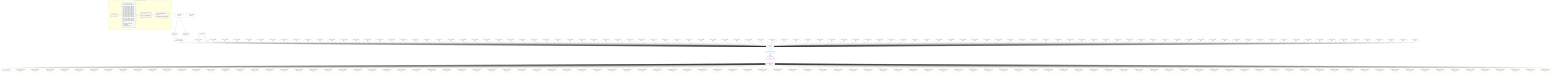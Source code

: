 %%{init: {'themeVariables': { 'fontSize': '12px'}}}%%
graph TD
    classDef path fill:#eee,stroke:#000,color:#000
    classDef plan fill:#fff,stroke-width:1px,color:#000
    classDef itemplan fill:#fff,stroke-width:2px,color:#000
    classDef unbatchedplan fill:#dff,stroke-width:1px,color:#000
    classDef sideeffectplan fill:#fcc,stroke-width:2px,color:#000
    classDef bucket fill:#f6f6f6,color:#000,stroke-width:2px,text-align:left


    %% plan dependencies
    Object13{{"Object[13∈0] ➊<br />ᐸ{pgSettings,withPgClient}ᐳ"}}:::plan
    Access11{{"Access[11∈0] ➊<br />ᐸ2.pgSettingsᐳ"}}:::plan
    Access12{{"Access[12∈0] ➊<br />ᐸ2.withPgClientᐳ"}}:::plan
    Access11 & Access12 --> Object13
    __Value2["__Value[2∈0] ➊<br />ᐸcontextᐳ"]:::plan
    __Value2 --> Access11
    __Value2 --> Access12
    Connection14{{"Connection[14∈0] ➊<br />ᐸ10ᐳ"}}:::plan
    Constant329{{"Constant[329∈0] ➊<br />ᐸ1ᐳ"}}:::plan
    Constant329 --> Connection14
    __Value4["__Value[4∈0] ➊<br />ᐸrootValueᐳ"]:::plan
    Constant330{{"Constant[330∈0] ➊<br />ᐸ2ᐳ"}}:::plan
    Constant331{{"Constant[331∈0] ➊<br />ᐸ3ᐳ"}}:::plan
    Constant332{{"Constant[332∈0] ➊<br />ᐸ4ᐳ"}}:::plan
    Constant333{{"Constant[333∈0] ➊<br />ᐸ5ᐳ"}}:::plan
    Constant334{{"Constant[334∈0] ➊<br />ᐸ6ᐳ"}}:::plan
    Constant335{{"Constant[335∈0] ➊<br />ᐸ7ᐳ"}}:::plan
    Constant336{{"Constant[336∈0] ➊<br />ᐸ8ᐳ"}}:::plan
    Constant337{{"Constant[337∈0] ➊<br />ᐸ9ᐳ"}}:::plan
    Constant338{{"Constant[338∈0] ➊<br />ᐸ10ᐳ"}}:::plan
    Constant339{{"Constant[339∈0] ➊<br />ᐸ11ᐳ"}}:::plan
    Constant340{{"Constant[340∈0] ➊<br />ᐸ12ᐳ"}}:::plan
    Constant341{{"Constant[341∈0] ➊<br />ᐸ13ᐳ"}}:::plan
    Constant342{{"Constant[342∈0] ➊<br />ᐸ14ᐳ"}}:::plan
    Constant343{{"Constant[343∈0] ➊<br />ᐸ15ᐳ"}}:::plan
    Constant344{{"Constant[344∈0] ➊<br />ᐸ16ᐳ"}}:::plan
    Constant345{{"Constant[345∈0] ➊<br />ᐸ17ᐳ"}}:::plan
    Constant346{{"Constant[346∈0] ➊<br />ᐸ18ᐳ"}}:::plan
    Constant347{{"Constant[347∈0] ➊<br />ᐸ19ᐳ"}}:::plan
    Constant348{{"Constant[348∈0] ➊<br />ᐸ20ᐳ"}}:::plan
    Constant349{{"Constant[349∈0] ➊<br />ᐸ21ᐳ"}}:::plan
    Constant350{{"Constant[350∈0] ➊<br />ᐸ22ᐳ"}}:::plan
    Constant351{{"Constant[351∈0] ➊<br />ᐸ23ᐳ"}}:::plan
    Constant352{{"Constant[352∈0] ➊<br />ᐸ24ᐳ"}}:::plan
    Constant353{{"Constant[353∈0] ➊<br />ᐸ25ᐳ"}}:::plan
    Constant354{{"Constant[354∈0] ➊<br />ᐸ26ᐳ"}}:::plan
    Constant355{{"Constant[355∈0] ➊<br />ᐸ27ᐳ"}}:::plan
    Constant356{{"Constant[356∈0] ➊<br />ᐸ28ᐳ"}}:::plan
    Constant357{{"Constant[357∈0] ➊<br />ᐸ29ᐳ"}}:::plan
    Constant358{{"Constant[358∈0] ➊<br />ᐸ30ᐳ"}}:::plan
    Constant359{{"Constant[359∈0] ➊<br />ᐸ31ᐳ"}}:::plan
    Constant360{{"Constant[360∈0] ➊<br />ᐸ32ᐳ"}}:::plan
    Constant361{{"Constant[361∈0] ➊<br />ᐸ33ᐳ"}}:::plan
    Constant362{{"Constant[362∈0] ➊<br />ᐸ34ᐳ"}}:::plan
    Constant363{{"Constant[363∈0] ➊<br />ᐸ35ᐳ"}}:::plan
    Constant364{{"Constant[364∈0] ➊<br />ᐸ36ᐳ"}}:::plan
    Constant365{{"Constant[365∈0] ➊<br />ᐸ37ᐳ"}}:::plan
    Constant366{{"Constant[366∈0] ➊<br />ᐸ38ᐳ"}}:::plan
    Constant367{{"Constant[367∈0] ➊<br />ᐸ39ᐳ"}}:::plan
    Constant368{{"Constant[368∈0] ➊<br />ᐸ40ᐳ"}}:::plan
    Constant369{{"Constant[369∈0] ➊<br />ᐸ41ᐳ"}}:::plan
    Constant370{{"Constant[370∈0] ➊<br />ᐸ42ᐳ"}}:::plan
    Constant371{{"Constant[371∈0] ➊<br />ᐸ43ᐳ"}}:::plan
    Constant372{{"Constant[372∈0] ➊<br />ᐸ44ᐳ"}}:::plan
    Constant373{{"Constant[373∈0] ➊<br />ᐸ45ᐳ"}}:::plan
    Constant374{{"Constant[374∈0] ➊<br />ᐸ46ᐳ"}}:::plan
    Constant375{{"Constant[375∈0] ➊<br />ᐸ47ᐳ"}}:::plan
    Constant376{{"Constant[376∈0] ➊<br />ᐸ48ᐳ"}}:::plan
    Constant377{{"Constant[377∈0] ➊<br />ᐸ49ᐳ"}}:::plan
    Constant378{{"Constant[378∈0] ➊<br />ᐸ50ᐳ"}}:::plan
    Constant379{{"Constant[379∈0] ➊<br />ᐸ51ᐳ"}}:::plan
    Constant380{{"Constant[380∈0] ➊<br />ᐸ52ᐳ"}}:::plan
    Constant381{{"Constant[381∈0] ➊<br />ᐸ53ᐳ"}}:::plan
    Constant382{{"Constant[382∈0] ➊<br />ᐸ54ᐳ"}}:::plan
    Constant383{{"Constant[383∈0] ➊<br />ᐸ55ᐳ"}}:::plan
    Constant384{{"Constant[384∈0] ➊<br />ᐸ56ᐳ"}}:::plan
    Constant385{{"Constant[385∈0] ➊<br />ᐸ57ᐳ"}}:::plan
    Constant386{{"Constant[386∈0] ➊<br />ᐸ58ᐳ"}}:::plan
    Constant387{{"Constant[387∈0] ➊<br />ᐸ59ᐳ"}}:::plan
    Constant388{{"Constant[388∈0] ➊<br />ᐸ60ᐳ"}}:::plan
    Constant389{{"Constant[389∈0] ➊<br />ᐸ61ᐳ"}}:::plan
    Constant390{{"Constant[390∈0] ➊<br />ᐸ62ᐳ"}}:::plan
    Constant391{{"Constant[391∈0] ➊<br />ᐸ63ᐳ"}}:::plan
    Constant392{{"Constant[392∈0] ➊<br />ᐸ64ᐳ"}}:::plan
    Constant393{{"Constant[393∈0] ➊<br />ᐸ65ᐳ"}}:::plan
    Constant394{{"Constant[394∈0] ➊<br />ᐸ66ᐳ"}}:::plan
    Constant395{{"Constant[395∈0] ➊<br />ᐸ67ᐳ"}}:::plan
    Constant396{{"Constant[396∈0] ➊<br />ᐸ68ᐳ"}}:::plan
    Constant397{{"Constant[397∈0] ➊<br />ᐸ69ᐳ"}}:::plan
    Constant398{{"Constant[398∈0] ➊<br />ᐸ70ᐳ"}}:::plan
    Constant399{{"Constant[399∈0] ➊<br />ᐸ71ᐳ"}}:::plan
    Constant400{{"Constant[400∈0] ➊<br />ᐸ72ᐳ"}}:::plan
    Constant401{{"Constant[401∈0] ➊<br />ᐸ73ᐳ"}}:::plan
    Constant402{{"Constant[402∈0] ➊<br />ᐸ74ᐳ"}}:::plan
    Constant403{{"Constant[403∈0] ➊<br />ᐸ75ᐳ"}}:::plan
    Constant404{{"Constant[404∈0] ➊<br />ᐸ76ᐳ"}}:::plan
    Constant405{{"Constant[405∈0] ➊<br />ᐸ77ᐳ"}}:::plan
    Constant406{{"Constant[406∈0] ➊<br />ᐸ78ᐳ"}}:::plan
    Constant407{{"Constant[407∈0] ➊<br />ᐸ79ᐳ"}}:::plan
    Constant408{{"Constant[408∈0] ➊<br />ᐸ80ᐳ"}}:::plan
    Constant409{{"Constant[409∈0] ➊<br />ᐸ81ᐳ"}}:::plan
    Constant410{{"Constant[410∈0] ➊<br />ᐸ82ᐳ"}}:::plan
    Constant411{{"Constant[411∈0] ➊<br />ᐸ83ᐳ"}}:::plan
    Constant412{{"Constant[412∈0] ➊<br />ᐸ84ᐳ"}}:::plan
    Constant413{{"Constant[413∈0] ➊<br />ᐸ85ᐳ"}}:::plan
    Constant414{{"Constant[414∈0] ➊<br />ᐸ86ᐳ"}}:::plan
    Constant415{{"Constant[415∈0] ➊<br />ᐸ87ᐳ"}}:::plan
    Constant416{{"Constant[416∈0] ➊<br />ᐸ88ᐳ"}}:::plan
    Constant417{{"Constant[417∈0] ➊<br />ᐸ89ᐳ"}}:::plan
    Constant418{{"Constant[418∈0] ➊<br />ᐸ90ᐳ"}}:::plan
    Constant419{{"Constant[419∈0] ➊<br />ᐸ91ᐳ"}}:::plan
    Constant420{{"Constant[420∈0] ➊<br />ᐸ92ᐳ"}}:::plan
    Constant421{{"Constant[421∈0] ➊<br />ᐸ93ᐳ"}}:::plan
    Constant422{{"Constant[422∈0] ➊<br />ᐸ94ᐳ"}}:::plan
    Constant423{{"Constant[423∈0] ➊<br />ᐸ95ᐳ"}}:::plan
    Constant424{{"Constant[424∈0] ➊<br />ᐸ96ᐳ"}}:::plan
    Constant425{{"Constant[425∈0] ➊<br />ᐸ97ᐳ"}}:::plan
    Constant426{{"Constant[426∈0] ➊<br />ᐸ98ᐳ"}}:::plan
    Constant427{{"Constant[427∈0] ➊<br />ᐸ99ᐳ"}}:::plan
    Constant428{{"Constant[428∈0] ➊<br />ᐸ100ᐳ"}}:::plan
    Constant429{{"Constant[429∈0] ➊<br />ᐸ101ᐳ"}}:::plan
    Constant430{{"Constant[430∈0] ➊<br />ᐸ102ᐳ"}}:::plan
    Constant431{{"Constant[431∈0] ➊<br />ᐸ103ᐳ"}}:::plan
    PgSelect15[["PgSelect[15∈1] ➊<br />ᐸpostᐳ"]]:::plan
    Object13 & Connection14 & Constant329 & Constant329 & Constant330 & Constant331 & Constant332 & Constant333 & Constant334 & Constant335 & Constant336 & Constant337 & Constant338 & Constant339 & Constant340 & Constant341 & Constant342 & Constant343 & Constant344 & Constant345 & Constant346 & Constant347 & Constant348 & Constant349 & Constant350 & Constant351 & Constant352 & Constant353 & Constant354 & Constant355 & Constant356 & Constant357 & Constant358 & Constant359 & Constant360 & Constant361 & Constant362 & Constant363 & Constant364 & Constant365 & Constant366 & Constant367 & Constant368 & Constant369 & Constant370 & Constant371 & Constant372 & Constant373 & Constant374 & Constant375 & Constant376 & Constant377 & Constant378 & Constant379 & Constant380 & Constant381 & Constant382 & Constant383 & Constant384 & Constant385 & Constant386 & Constant387 & Constant388 & Constant389 & Constant390 & Constant391 & Constant392 & Constant393 & Constant394 & Constant395 & Constant396 & Constant397 & Constant398 & Constant399 & Constant400 & Constant401 & Constant402 & Constant403 & Constant404 & Constant405 & Constant406 & Constant407 & Constant408 & Constant409 & Constant410 & Constant411 & Constant412 & Constant413 & Constant414 & Constant415 & Constant416 & Constant417 & Constant418 & Constant419 & Constant420 & Constant421 & Constant422 & Constant423 & Constant424 & Constant425 & Constant426 & Constant427 & Constant428 & Constant429 & Constant430 & Constant431 --> PgSelect15
    PgSelectRows16[["PgSelectRows[16∈1] ➊"]]:::plan
    PgSelect15 --> PgSelectRows16
    __Item17[/"__Item[17∈2]<br />ᐸ16ᐳ"\]:::itemplan
    PgSelectRows16 ==> __Item17
    PgSelectSingle18{{"PgSelectSingle[18∈2]<br />ᐸpostᐳ"}}:::plan
    __Item17 --> PgSelectSingle18
    PgClassExpression19{{"PgClassExpression[19∈3]<br />ᐸ__post__.”headline”ᐳ"}}:::plan
    PgSelectSingle18 --> PgClassExpression19
    PgClassExpression22{{"PgClassExpression[22∈3]<br />ᐸ”a”.”post_...lder! */<br />)ᐳ"}}:::plan
    PgSelectSingle18 --> PgClassExpression22
    PgClassExpression25{{"PgClassExpression[25∈3]<br />ᐸ”a”.”post_...lder! */<br />)ᐳ"}}:::plan
    PgSelectSingle18 --> PgClassExpression25
    PgClassExpression28{{"PgClassExpression[28∈3]<br />ᐸ”a”.”post_...lder! */<br />)ᐳ"}}:::plan
    PgSelectSingle18 --> PgClassExpression28
    PgClassExpression31{{"PgClassExpression[31∈3]<br />ᐸ”a”.”post_...lder! */<br />)ᐳ"}}:::plan
    PgSelectSingle18 --> PgClassExpression31
    PgClassExpression34{{"PgClassExpression[34∈3]<br />ᐸ”a”.”post_...lder! */<br />)ᐳ"}}:::plan
    PgSelectSingle18 --> PgClassExpression34
    PgClassExpression37{{"PgClassExpression[37∈3]<br />ᐸ”a”.”post_...lder! */<br />)ᐳ"}}:::plan
    PgSelectSingle18 --> PgClassExpression37
    PgClassExpression40{{"PgClassExpression[40∈3]<br />ᐸ”a”.”post_...lder! */<br />)ᐳ"}}:::plan
    PgSelectSingle18 --> PgClassExpression40
    PgClassExpression43{{"PgClassExpression[43∈3]<br />ᐸ”a”.”post_...lder! */<br />)ᐳ"}}:::plan
    PgSelectSingle18 --> PgClassExpression43
    PgClassExpression46{{"PgClassExpression[46∈3]<br />ᐸ”a”.”post_...lder! */<br />)ᐳ"}}:::plan
    PgSelectSingle18 --> PgClassExpression46
    PgClassExpression49{{"PgClassExpression[49∈3]<br />ᐸ”a”.”post_...lder! */<br />)ᐳ"}}:::plan
    PgSelectSingle18 --> PgClassExpression49
    PgClassExpression52{{"PgClassExpression[52∈3]<br />ᐸ”a”.”post_...lder! */<br />)ᐳ"}}:::plan
    PgSelectSingle18 --> PgClassExpression52
    PgClassExpression55{{"PgClassExpression[55∈3]<br />ᐸ”a”.”post_...lder! */<br />)ᐳ"}}:::plan
    PgSelectSingle18 --> PgClassExpression55
    PgClassExpression58{{"PgClassExpression[58∈3]<br />ᐸ”a”.”post_...lder! */<br />)ᐳ"}}:::plan
    PgSelectSingle18 --> PgClassExpression58
    PgClassExpression61{{"PgClassExpression[61∈3]<br />ᐸ”a”.”post_...lder! */<br />)ᐳ"}}:::plan
    PgSelectSingle18 --> PgClassExpression61
    PgClassExpression64{{"PgClassExpression[64∈3]<br />ᐸ”a”.”post_...lder! */<br />)ᐳ"}}:::plan
    PgSelectSingle18 --> PgClassExpression64
    PgClassExpression67{{"PgClassExpression[67∈3]<br />ᐸ”a”.”post_...lder! */<br />)ᐳ"}}:::plan
    PgSelectSingle18 --> PgClassExpression67
    PgClassExpression70{{"PgClassExpression[70∈3]<br />ᐸ”a”.”post_...lder! */<br />)ᐳ"}}:::plan
    PgSelectSingle18 --> PgClassExpression70
    PgClassExpression73{{"PgClassExpression[73∈3]<br />ᐸ”a”.”post_...lder! */<br />)ᐳ"}}:::plan
    PgSelectSingle18 --> PgClassExpression73
    PgClassExpression76{{"PgClassExpression[76∈3]<br />ᐸ”a”.”post_...lder! */<br />)ᐳ"}}:::plan
    PgSelectSingle18 --> PgClassExpression76
    PgClassExpression79{{"PgClassExpression[79∈3]<br />ᐸ”a”.”post_...lder! */<br />)ᐳ"}}:::plan
    PgSelectSingle18 --> PgClassExpression79
    PgClassExpression82{{"PgClassExpression[82∈3]<br />ᐸ”a”.”post_...lder! */<br />)ᐳ"}}:::plan
    PgSelectSingle18 --> PgClassExpression82
    PgClassExpression85{{"PgClassExpression[85∈3]<br />ᐸ”a”.”post_...lder! */<br />)ᐳ"}}:::plan
    PgSelectSingle18 --> PgClassExpression85
    PgClassExpression88{{"PgClassExpression[88∈3]<br />ᐸ”a”.”post_...lder! */<br />)ᐳ"}}:::plan
    PgSelectSingle18 --> PgClassExpression88
    PgClassExpression91{{"PgClassExpression[91∈3]<br />ᐸ”a”.”post_...lder! */<br />)ᐳ"}}:::plan
    PgSelectSingle18 --> PgClassExpression91
    PgClassExpression94{{"PgClassExpression[94∈3]<br />ᐸ”a”.”post_...lder! */<br />)ᐳ"}}:::plan
    PgSelectSingle18 --> PgClassExpression94
    PgClassExpression97{{"PgClassExpression[97∈3]<br />ᐸ”a”.”post_...lder! */<br />)ᐳ"}}:::plan
    PgSelectSingle18 --> PgClassExpression97
    PgClassExpression100{{"PgClassExpression[100∈3]<br />ᐸ”a”.”post_...lder! */<br />)ᐳ"}}:::plan
    PgSelectSingle18 --> PgClassExpression100
    PgClassExpression103{{"PgClassExpression[103∈3]<br />ᐸ”a”.”post_...lder! */<br />)ᐳ"}}:::plan
    PgSelectSingle18 --> PgClassExpression103
    PgClassExpression106{{"PgClassExpression[106∈3]<br />ᐸ”a”.”post_...lder! */<br />)ᐳ"}}:::plan
    PgSelectSingle18 --> PgClassExpression106
    PgClassExpression109{{"PgClassExpression[109∈3]<br />ᐸ”a”.”post_...lder! */<br />)ᐳ"}}:::plan
    PgSelectSingle18 --> PgClassExpression109
    PgClassExpression112{{"PgClassExpression[112∈3]<br />ᐸ”a”.”post_...lder! */<br />)ᐳ"}}:::plan
    PgSelectSingle18 --> PgClassExpression112
    PgClassExpression115{{"PgClassExpression[115∈3]<br />ᐸ”a”.”post_...lder! */<br />)ᐳ"}}:::plan
    PgSelectSingle18 --> PgClassExpression115
    PgClassExpression118{{"PgClassExpression[118∈3]<br />ᐸ”a”.”post_...lder! */<br />)ᐳ"}}:::plan
    PgSelectSingle18 --> PgClassExpression118
    PgClassExpression121{{"PgClassExpression[121∈3]<br />ᐸ”a”.”post_...lder! */<br />)ᐳ"}}:::plan
    PgSelectSingle18 --> PgClassExpression121
    PgClassExpression124{{"PgClassExpression[124∈3]<br />ᐸ”a”.”post_...lder! */<br />)ᐳ"}}:::plan
    PgSelectSingle18 --> PgClassExpression124
    PgClassExpression127{{"PgClassExpression[127∈3]<br />ᐸ”a”.”post_...lder! */<br />)ᐳ"}}:::plan
    PgSelectSingle18 --> PgClassExpression127
    PgClassExpression130{{"PgClassExpression[130∈3]<br />ᐸ”a”.”post_...lder! */<br />)ᐳ"}}:::plan
    PgSelectSingle18 --> PgClassExpression130
    PgClassExpression133{{"PgClassExpression[133∈3]<br />ᐸ”a”.”post_...lder! */<br />)ᐳ"}}:::plan
    PgSelectSingle18 --> PgClassExpression133
    PgClassExpression136{{"PgClassExpression[136∈3]<br />ᐸ”a”.”post_...lder! */<br />)ᐳ"}}:::plan
    PgSelectSingle18 --> PgClassExpression136
    PgClassExpression139{{"PgClassExpression[139∈3]<br />ᐸ”a”.”post_...lder! */<br />)ᐳ"}}:::plan
    PgSelectSingle18 --> PgClassExpression139
    PgClassExpression142{{"PgClassExpression[142∈3]<br />ᐸ”a”.”post_...lder! */<br />)ᐳ"}}:::plan
    PgSelectSingle18 --> PgClassExpression142
    PgClassExpression145{{"PgClassExpression[145∈3]<br />ᐸ”a”.”post_...lder! */<br />)ᐳ"}}:::plan
    PgSelectSingle18 --> PgClassExpression145
    PgClassExpression148{{"PgClassExpression[148∈3]<br />ᐸ”a”.”post_...lder! */<br />)ᐳ"}}:::plan
    PgSelectSingle18 --> PgClassExpression148
    PgClassExpression151{{"PgClassExpression[151∈3]<br />ᐸ”a”.”post_...lder! */<br />)ᐳ"}}:::plan
    PgSelectSingle18 --> PgClassExpression151
    PgClassExpression154{{"PgClassExpression[154∈3]<br />ᐸ”a”.”post_...lder! */<br />)ᐳ"}}:::plan
    PgSelectSingle18 --> PgClassExpression154
    PgClassExpression157{{"PgClassExpression[157∈3]<br />ᐸ”a”.”post_...lder! */<br />)ᐳ"}}:::plan
    PgSelectSingle18 --> PgClassExpression157
    PgClassExpression160{{"PgClassExpression[160∈3]<br />ᐸ”a”.”post_...lder! */<br />)ᐳ"}}:::plan
    PgSelectSingle18 --> PgClassExpression160
    PgClassExpression163{{"PgClassExpression[163∈3]<br />ᐸ”a”.”post_...lder! */<br />)ᐳ"}}:::plan
    PgSelectSingle18 --> PgClassExpression163
    PgClassExpression166{{"PgClassExpression[166∈3]<br />ᐸ”a”.”post_...lder! */<br />)ᐳ"}}:::plan
    PgSelectSingle18 --> PgClassExpression166
    PgClassExpression169{{"PgClassExpression[169∈3]<br />ᐸ”a”.”post_...lder! */<br />)ᐳ"}}:::plan
    PgSelectSingle18 --> PgClassExpression169
    PgClassExpression172{{"PgClassExpression[172∈3]<br />ᐸ”a”.”post_...lder! */<br />)ᐳ"}}:::plan
    PgSelectSingle18 --> PgClassExpression172
    PgClassExpression175{{"PgClassExpression[175∈3]<br />ᐸ”a”.”post_...lder! */<br />)ᐳ"}}:::plan
    PgSelectSingle18 --> PgClassExpression175
    PgClassExpression178{{"PgClassExpression[178∈3]<br />ᐸ”a”.”post_...lder! */<br />)ᐳ"}}:::plan
    PgSelectSingle18 --> PgClassExpression178
    PgClassExpression181{{"PgClassExpression[181∈3]<br />ᐸ”a”.”post_...lder! */<br />)ᐳ"}}:::plan
    PgSelectSingle18 --> PgClassExpression181
    PgClassExpression184{{"PgClassExpression[184∈3]<br />ᐸ”a”.”post_...lder! */<br />)ᐳ"}}:::plan
    PgSelectSingle18 --> PgClassExpression184
    PgClassExpression187{{"PgClassExpression[187∈3]<br />ᐸ”a”.”post_...lder! */<br />)ᐳ"}}:::plan
    PgSelectSingle18 --> PgClassExpression187
    PgClassExpression190{{"PgClassExpression[190∈3]<br />ᐸ”a”.”post_...lder! */<br />)ᐳ"}}:::plan
    PgSelectSingle18 --> PgClassExpression190
    PgClassExpression193{{"PgClassExpression[193∈3]<br />ᐸ”a”.”post_...lder! */<br />)ᐳ"}}:::plan
    PgSelectSingle18 --> PgClassExpression193
    PgClassExpression196{{"PgClassExpression[196∈3]<br />ᐸ”a”.”post_...lder! */<br />)ᐳ"}}:::plan
    PgSelectSingle18 --> PgClassExpression196
    PgClassExpression199{{"PgClassExpression[199∈3]<br />ᐸ”a”.”post_...lder! */<br />)ᐳ"}}:::plan
    PgSelectSingle18 --> PgClassExpression199
    PgClassExpression202{{"PgClassExpression[202∈3]<br />ᐸ”a”.”post_...lder! */<br />)ᐳ"}}:::plan
    PgSelectSingle18 --> PgClassExpression202
    PgClassExpression205{{"PgClassExpression[205∈3]<br />ᐸ”a”.”post_...lder! */<br />)ᐳ"}}:::plan
    PgSelectSingle18 --> PgClassExpression205
    PgClassExpression208{{"PgClassExpression[208∈3]<br />ᐸ”a”.”post_...lder! */<br />)ᐳ"}}:::plan
    PgSelectSingle18 --> PgClassExpression208
    PgClassExpression211{{"PgClassExpression[211∈3]<br />ᐸ”a”.”post_...lder! */<br />)ᐳ"}}:::plan
    PgSelectSingle18 --> PgClassExpression211
    PgClassExpression214{{"PgClassExpression[214∈3]<br />ᐸ”a”.”post_...lder! */<br />)ᐳ"}}:::plan
    PgSelectSingle18 --> PgClassExpression214
    PgClassExpression217{{"PgClassExpression[217∈3]<br />ᐸ”a”.”post_...lder! */<br />)ᐳ"}}:::plan
    PgSelectSingle18 --> PgClassExpression217
    PgClassExpression220{{"PgClassExpression[220∈3]<br />ᐸ”a”.”post_...lder! */<br />)ᐳ"}}:::plan
    PgSelectSingle18 --> PgClassExpression220
    PgClassExpression223{{"PgClassExpression[223∈3]<br />ᐸ”a”.”post_...lder! */<br />)ᐳ"}}:::plan
    PgSelectSingle18 --> PgClassExpression223
    PgClassExpression226{{"PgClassExpression[226∈3]<br />ᐸ”a”.”post_...lder! */<br />)ᐳ"}}:::plan
    PgSelectSingle18 --> PgClassExpression226
    PgClassExpression229{{"PgClassExpression[229∈3]<br />ᐸ”a”.”post_...lder! */<br />)ᐳ"}}:::plan
    PgSelectSingle18 --> PgClassExpression229
    PgClassExpression232{{"PgClassExpression[232∈3]<br />ᐸ”a”.”post_...lder! */<br />)ᐳ"}}:::plan
    PgSelectSingle18 --> PgClassExpression232
    PgClassExpression235{{"PgClassExpression[235∈3]<br />ᐸ”a”.”post_...lder! */<br />)ᐳ"}}:::plan
    PgSelectSingle18 --> PgClassExpression235
    PgClassExpression238{{"PgClassExpression[238∈3]<br />ᐸ”a”.”post_...lder! */<br />)ᐳ"}}:::plan
    PgSelectSingle18 --> PgClassExpression238
    PgClassExpression241{{"PgClassExpression[241∈3]<br />ᐸ”a”.”post_...lder! */<br />)ᐳ"}}:::plan
    PgSelectSingle18 --> PgClassExpression241
    PgClassExpression244{{"PgClassExpression[244∈3]<br />ᐸ”a”.”post_...lder! */<br />)ᐳ"}}:::plan
    PgSelectSingle18 --> PgClassExpression244
    PgClassExpression247{{"PgClassExpression[247∈3]<br />ᐸ”a”.”post_...lder! */<br />)ᐳ"}}:::plan
    PgSelectSingle18 --> PgClassExpression247
    PgClassExpression250{{"PgClassExpression[250∈3]<br />ᐸ”a”.”post_...lder! */<br />)ᐳ"}}:::plan
    PgSelectSingle18 --> PgClassExpression250
    PgClassExpression253{{"PgClassExpression[253∈3]<br />ᐸ”a”.”post_...lder! */<br />)ᐳ"}}:::plan
    PgSelectSingle18 --> PgClassExpression253
    PgClassExpression256{{"PgClassExpression[256∈3]<br />ᐸ”a”.”post_...lder! */<br />)ᐳ"}}:::plan
    PgSelectSingle18 --> PgClassExpression256
    PgClassExpression259{{"PgClassExpression[259∈3]<br />ᐸ”a”.”post_...lder! */<br />)ᐳ"}}:::plan
    PgSelectSingle18 --> PgClassExpression259
    PgClassExpression262{{"PgClassExpression[262∈3]<br />ᐸ”a”.”post_...lder! */<br />)ᐳ"}}:::plan
    PgSelectSingle18 --> PgClassExpression262
    PgClassExpression265{{"PgClassExpression[265∈3]<br />ᐸ”a”.”post_...lder! */<br />)ᐳ"}}:::plan
    PgSelectSingle18 --> PgClassExpression265
    PgClassExpression268{{"PgClassExpression[268∈3]<br />ᐸ”a”.”post_...lder! */<br />)ᐳ"}}:::plan
    PgSelectSingle18 --> PgClassExpression268
    PgClassExpression271{{"PgClassExpression[271∈3]<br />ᐸ”a”.”post_...lder! */<br />)ᐳ"}}:::plan
    PgSelectSingle18 --> PgClassExpression271
    PgClassExpression274{{"PgClassExpression[274∈3]<br />ᐸ”a”.”post_...lder! */<br />)ᐳ"}}:::plan
    PgSelectSingle18 --> PgClassExpression274
    PgClassExpression277{{"PgClassExpression[277∈3]<br />ᐸ”a”.”post_...lder! */<br />)ᐳ"}}:::plan
    PgSelectSingle18 --> PgClassExpression277
    PgClassExpression280{{"PgClassExpression[280∈3]<br />ᐸ”a”.”post_...lder! */<br />)ᐳ"}}:::plan
    PgSelectSingle18 --> PgClassExpression280
    PgClassExpression283{{"PgClassExpression[283∈3]<br />ᐸ”a”.”post_...lder! */<br />)ᐳ"}}:::plan
    PgSelectSingle18 --> PgClassExpression283
    PgClassExpression286{{"PgClassExpression[286∈3]<br />ᐸ”a”.”post_...lder! */<br />)ᐳ"}}:::plan
    PgSelectSingle18 --> PgClassExpression286
    PgClassExpression289{{"PgClassExpression[289∈3]<br />ᐸ”a”.”post_...lder! */<br />)ᐳ"}}:::plan
    PgSelectSingle18 --> PgClassExpression289
    PgClassExpression292{{"PgClassExpression[292∈3]<br />ᐸ”a”.”post_...lder! */<br />)ᐳ"}}:::plan
    PgSelectSingle18 --> PgClassExpression292
    PgClassExpression295{{"PgClassExpression[295∈3]<br />ᐸ”a”.”post_...lder! */<br />)ᐳ"}}:::plan
    PgSelectSingle18 --> PgClassExpression295
    PgClassExpression298{{"PgClassExpression[298∈3]<br />ᐸ”a”.”post_...lder! */<br />)ᐳ"}}:::plan
    PgSelectSingle18 --> PgClassExpression298
    PgClassExpression301{{"PgClassExpression[301∈3]<br />ᐸ”a”.”post_...lder! */<br />)ᐳ"}}:::plan
    PgSelectSingle18 --> PgClassExpression301
    PgClassExpression304{{"PgClassExpression[304∈3]<br />ᐸ”a”.”post_...lder! */<br />)ᐳ"}}:::plan
    PgSelectSingle18 --> PgClassExpression304
    PgClassExpression307{{"PgClassExpression[307∈3]<br />ᐸ”a”.”post_...lder! */<br />)ᐳ"}}:::plan
    PgSelectSingle18 --> PgClassExpression307
    PgClassExpression310{{"PgClassExpression[310∈3]<br />ᐸ”a”.”post_...lder! */<br />)ᐳ"}}:::plan
    PgSelectSingle18 --> PgClassExpression310
    PgClassExpression313{{"PgClassExpression[313∈3]<br />ᐸ”a”.”post_...lder! */<br />)ᐳ"}}:::plan
    PgSelectSingle18 --> PgClassExpression313
    PgClassExpression316{{"PgClassExpression[316∈3]<br />ᐸ”a”.”post_...lder! */<br />)ᐳ"}}:::plan
    PgSelectSingle18 --> PgClassExpression316
    PgClassExpression319{{"PgClassExpression[319∈3]<br />ᐸ”a”.”post_...lder! */<br />)ᐳ"}}:::plan
    PgSelectSingle18 --> PgClassExpression319
    PgClassExpression322{{"PgClassExpression[322∈3]<br />ᐸ”a”.”post_...lder! */<br />)ᐳ"}}:::plan
    PgSelectSingle18 --> PgClassExpression322
    PgClassExpression325{{"PgClassExpression[325∈3]<br />ᐸ”a”.”post_...lder! */<br />)ᐳ"}}:::plan
    PgSelectSingle18 --> PgClassExpression325
    PgClassExpression328{{"PgClassExpression[328∈3]<br />ᐸ”a”.”post_...lder! */<br />)ᐳ"}}:::plan
    PgSelectSingle18 --> PgClassExpression328

    %% define steps

    subgraph "Buckets for queries/v4/json-overflow"
    Bucket0("Bucket 0 (root)"):::bucket
    classDef bucket0 stroke:#696969
    class Bucket0,__Value2,__Value4,Access11,Access12,Object13,Connection14,Constant329,Constant330,Constant331,Constant332,Constant333,Constant334,Constant335,Constant336,Constant337,Constant338,Constant339,Constant340,Constant341,Constant342,Constant343,Constant344,Constant345,Constant346,Constant347,Constant348,Constant349,Constant350,Constant351,Constant352,Constant353,Constant354,Constant355,Constant356,Constant357,Constant358,Constant359,Constant360,Constant361,Constant362,Constant363,Constant364,Constant365,Constant366,Constant367,Constant368,Constant369,Constant370,Constant371,Constant372,Constant373,Constant374,Constant375,Constant376,Constant377,Constant378,Constant379,Constant380,Constant381,Constant382,Constant383,Constant384,Constant385,Constant386,Constant387,Constant388,Constant389,Constant390,Constant391,Constant392,Constant393,Constant394,Constant395,Constant396,Constant397,Constant398,Constant399,Constant400,Constant401,Constant402,Constant403,Constant404,Constant405,Constant406,Constant407,Constant408,Constant409,Constant410,Constant411,Constant412,Constant413,Constant414,Constant415,Constant416,Constant417,Constant418,Constant419,Constant420,Constant421,Constant422,Constant423,Constant424,Constant425,Constant426,Constant427,Constant428,Constant429,Constant430,Constant431 bucket0
    Bucket1("Bucket 1 (nullableBoundary)<br />Deps: 13, 14, 329, 330, 331, 332, 333, 334, 335, 336, 337, 338, 339, 340, 341, 342, 343, 344, 345, 346, 347, 348, 349, 350, 351, 352, 353, 354, 355, 356, 357, 358, 359, 360, 361, 362, 363, 364, 365, 366, 367, 368, 369, 370, 371, 372, 373, 374, 375, 376, 377, 378, 379, 380, 381, 382, 383, 384, 385, 386, 387, 388, 389, 390, 391, 392, 393, 394, 395, 396, 397, 398, 399, 400, 401, 402, 403, 404, 405, 406, 407, 408, 409, 410, 411, 412, 413, 414, 415, 416, 417, 418, 419, 420, 421, 422, 423, 424, 425, 426, 427, 428, 429, 430, 431<br /><br />ROOT Connectionᐸ10ᐳ[14]<br />1: PgSelect[15]<br />2: PgSelectRows[16]"):::bucket
    classDef bucket1 stroke:#00bfff
    class Bucket1,PgSelect15,PgSelectRows16 bucket1
    Bucket2("Bucket 2 (listItem)<br /><br />ROOT __Item{2}ᐸ16ᐳ[17]"):::bucket
    classDef bucket2 stroke:#7f007f
    class Bucket2,__Item17,PgSelectSingle18 bucket2
    Bucket3("Bucket 3 (nullableBoundary)<br />Deps: 18<br /><br />ROOT PgSelectSingle{2}ᐸpostᐳ[18]"):::bucket
    classDef bucket3 stroke:#ffa500
    class Bucket3,PgClassExpression19,PgClassExpression22,PgClassExpression25,PgClassExpression28,PgClassExpression31,PgClassExpression34,PgClassExpression37,PgClassExpression40,PgClassExpression43,PgClassExpression46,PgClassExpression49,PgClassExpression52,PgClassExpression55,PgClassExpression58,PgClassExpression61,PgClassExpression64,PgClassExpression67,PgClassExpression70,PgClassExpression73,PgClassExpression76,PgClassExpression79,PgClassExpression82,PgClassExpression85,PgClassExpression88,PgClassExpression91,PgClassExpression94,PgClassExpression97,PgClassExpression100,PgClassExpression103,PgClassExpression106,PgClassExpression109,PgClassExpression112,PgClassExpression115,PgClassExpression118,PgClassExpression121,PgClassExpression124,PgClassExpression127,PgClassExpression130,PgClassExpression133,PgClassExpression136,PgClassExpression139,PgClassExpression142,PgClassExpression145,PgClassExpression148,PgClassExpression151,PgClassExpression154,PgClassExpression157,PgClassExpression160,PgClassExpression163,PgClassExpression166,PgClassExpression169,PgClassExpression172,PgClassExpression175,PgClassExpression178,PgClassExpression181,PgClassExpression184,PgClassExpression187,PgClassExpression190,PgClassExpression193,PgClassExpression196,PgClassExpression199,PgClassExpression202,PgClassExpression205,PgClassExpression208,PgClassExpression211,PgClassExpression214,PgClassExpression217,PgClassExpression220,PgClassExpression223,PgClassExpression226,PgClassExpression229,PgClassExpression232,PgClassExpression235,PgClassExpression238,PgClassExpression241,PgClassExpression244,PgClassExpression247,PgClassExpression250,PgClassExpression253,PgClassExpression256,PgClassExpression259,PgClassExpression262,PgClassExpression265,PgClassExpression268,PgClassExpression271,PgClassExpression274,PgClassExpression277,PgClassExpression280,PgClassExpression283,PgClassExpression286,PgClassExpression289,PgClassExpression292,PgClassExpression295,PgClassExpression298,PgClassExpression301,PgClassExpression304,PgClassExpression307,PgClassExpression310,PgClassExpression313,PgClassExpression316,PgClassExpression319,PgClassExpression322,PgClassExpression325,PgClassExpression328 bucket3
    Bucket0 --> Bucket1
    Bucket1 --> Bucket2
    Bucket2 --> Bucket3
    end